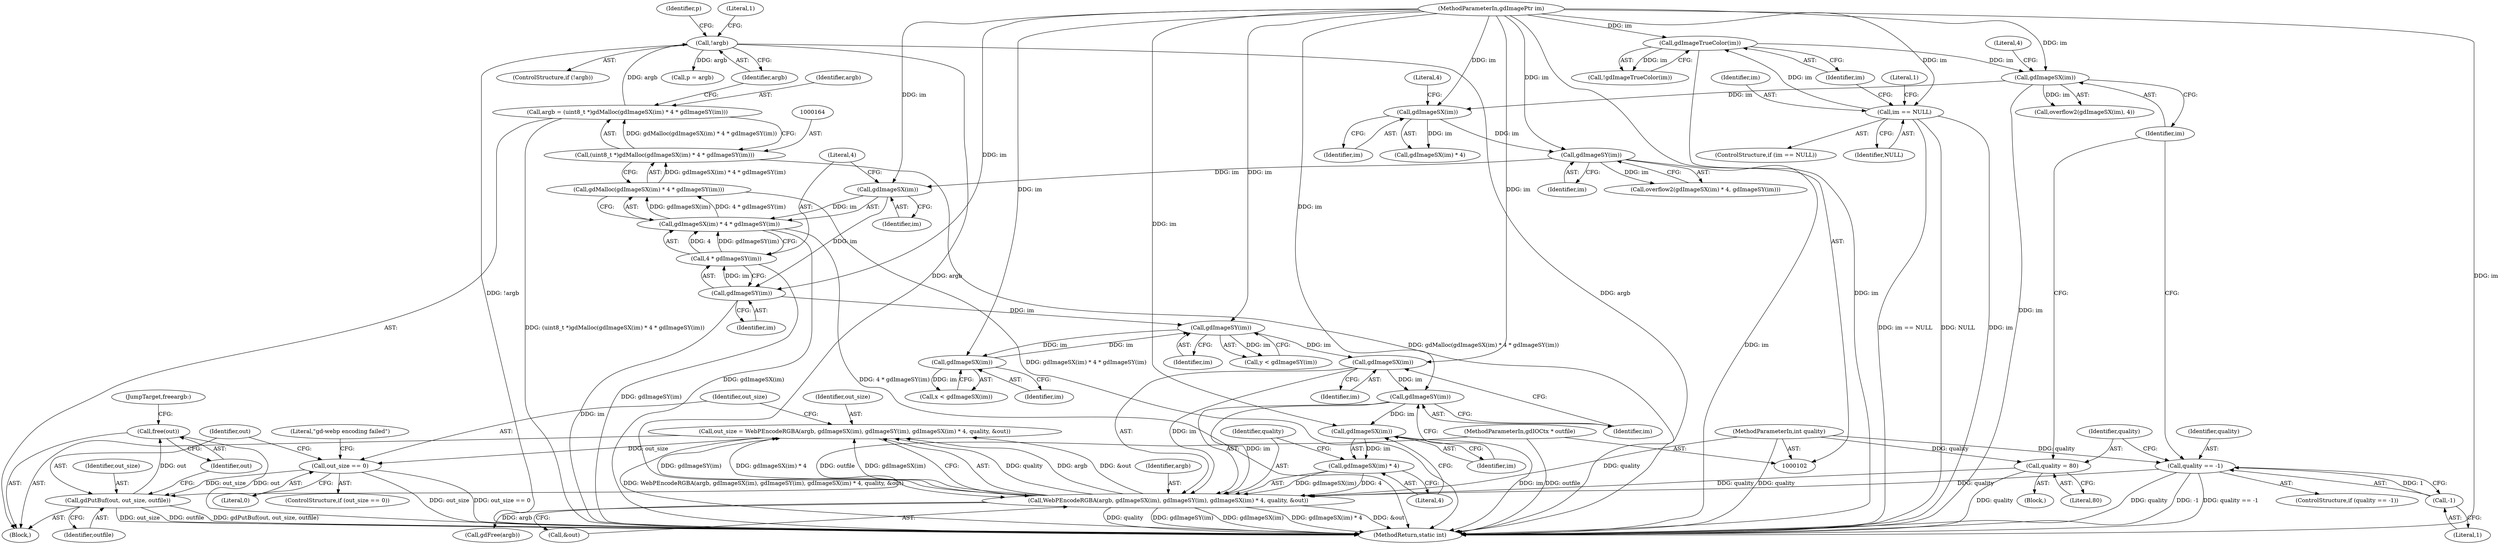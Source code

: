 digraph "0_libgd_a49feeae76d41959d85ee733925a4cf40bac61b2_0@API" {
"1000293" [label="(Call,free(out))"];
"1000289" [label="(Call,gdPutBuf(out, out_size, outfile))"];
"1000279" [label="(Call,out_size == 0)"];
"1000263" [label="(Call,out_size = WebPEncodeRGBA(argb, gdImageSX(im), gdImageSY(im), gdImageSX(im) * 4, quality, &out))"];
"1000265" [label="(Call,WebPEncodeRGBA(argb, gdImageSX(im), gdImageSY(im), gdImageSX(im) * 4, quality, &out))"];
"1000174" [label="(Call,!argb)"];
"1000161" [label="(Call,argb = (uint8_t *)gdMalloc(gdImageSX(im) * 4 * gdImageSY(im)))"];
"1000163" [label="(Call,(uint8_t *)gdMalloc(gdImageSX(im) * 4 * gdImageSY(im)))"];
"1000165" [label="(Call,gdMalloc(gdImageSX(im) * 4 * gdImageSY(im)))"];
"1000166" [label="(Call,gdImageSX(im) * 4 * gdImageSY(im))"];
"1000167" [label="(Call,gdImageSX(im))"];
"1000156" [label="(Call,gdImageSY(im))"];
"1000153" [label="(Call,gdImageSX(im))"];
"1000144" [label="(Call,gdImageSX(im))"];
"1000126" [label="(Call,gdImageTrueColor(im))"];
"1000118" [label="(Call,im == NULL)"];
"1000103" [label="(MethodParameterIn,gdImagePtr im)"];
"1000169" [label="(Call,4 * gdImageSY(im))"];
"1000171" [label="(Call,gdImageSY(im))"];
"1000267" [label="(Call,gdImageSX(im))"];
"1000188" [label="(Call,gdImageSY(im))"];
"1000199" [label="(Call,gdImageSX(im))"];
"1000271" [label="(Call,gdImageSX(im) * 4)"];
"1000272" [label="(Call,gdImageSX(im))"];
"1000269" [label="(Call,gdImageSY(im))"];
"1000139" [label="(Call,quality = 80)"];
"1000105" [label="(MethodParameterIn,int quality)"];
"1000134" [label="(Call,quality == -1)"];
"1000136" [label="(Call,-1)"];
"1000104" [label="(MethodParameterIn,gdIOCtx * outfile)"];
"1000135" [label="(Identifier,quality)"];
"1000263" [label="(Call,out_size = WebPEncodeRGBA(argb, gdImageSX(im), gdImageSY(im), gdImageSX(im) * 4, quality, &out))"];
"1000274" [label="(Literal,4)"];
"1000163" [label="(Call,(uint8_t *)gdMalloc(gdImageSX(im) * 4 * gdImageSY(im)))"];
"1000156" [label="(Call,gdImageSY(im))"];
"1000272" [label="(Call,gdImageSX(im))"];
"1000161" [label="(Call,argb = (uint8_t *)gdMalloc(gdImageSX(im) * 4 * gdImageSY(im)))"];
"1000280" [label="(Identifier,out_size)"];
"1000199" [label="(Call,gdImageSX(im))"];
"1000266" [label="(Identifier,argb)"];
"1000179" [label="(Call,p = argb)"];
"1000125" [label="(Call,!gdImageTrueColor(im))"];
"1000291" [label="(Identifier,out_size)"];
"1000165" [label="(Call,gdMalloc(gdImageSX(im) * 4 * gdImageSY(im)))"];
"1000292" [label="(Identifier,outfile)"];
"1000143" [label="(Call,overflow2(gdImageSX(im), 4))"];
"1000275" [label="(Identifier,quality)"];
"1000281" [label="(Literal,0)"];
"1000154" [label="(Identifier,im)"];
"1000134" [label="(Call,quality == -1)"];
"1000270" [label="(Identifier,im)"];
"1000278" [label="(ControlStructure,if (out_size == 0))"];
"1000172" [label="(Identifier,im)"];
"1000186" [label="(Call,y < gdImageSY(im))"];
"1000118" [label="(Call,im == NULL)"];
"1000123" [label="(Literal,1)"];
"1000293" [label="(Call,free(out))"];
"1000166" [label="(Call,gdImageSX(im) * 4 * gdImageSY(im))"];
"1000300" [label="(MethodReturn,static int)"];
"1000104" [label="(MethodParameterIn,gdIOCtx * outfile)"];
"1000294" [label="(Identifier,out)"];
"1000127" [label="(Identifier,im)"];
"1000170" [label="(Literal,4)"];
"1000140" [label="(Identifier,quality)"];
"1000167" [label="(Call,gdImageSX(im))"];
"1000290" [label="(Identifier,out)"];
"1000174" [label="(Call,!argb)"];
"1000141" [label="(Literal,80)"];
"1000284" [label="(Literal,\"gd-webp encoding failed\")"];
"1000151" [label="(Call,overflow2(gdImageSX(im) * 4, gdImageSY(im)))"];
"1000126" [label="(Call,gdImageTrueColor(im))"];
"1000139" [label="(Call,quality = 80)"];
"1000267" [label="(Call,gdImageSX(im))"];
"1000117" [label="(ControlStructure,if (im == NULL))"];
"1000268" [label="(Identifier,im)"];
"1000119" [label="(Identifier,im)"];
"1000157" [label="(Identifier,im)"];
"1000138" [label="(Block,)"];
"1000103" [label="(MethodParameterIn,gdImagePtr im)"];
"1000295" [label="(JumpTarget,freeargb:)"];
"1000279" [label="(Call,out_size == 0)"];
"1000169" [label="(Call,4 * gdImageSY(im))"];
"1000189" [label="(Identifier,im)"];
"1000136" [label="(Call,-1)"];
"1000296" [label="(Call,gdFree(argb))"];
"1000168" [label="(Identifier,im)"];
"1000188" [label="(Call,gdImageSY(im))"];
"1000200" [label="(Identifier,im)"];
"1000264" [label="(Identifier,out_size)"];
"1000153" [label="(Call,gdImageSX(im))"];
"1000180" [label="(Identifier,p)"];
"1000120" [label="(Identifier,NULL)"];
"1000144" [label="(Call,gdImageSX(im))"];
"1000137" [label="(Literal,1)"];
"1000197" [label="(Call,x < gdImageSX(im))"];
"1000269" [label="(Call,gdImageSY(im))"];
"1000273" [label="(Identifier,im)"];
"1000146" [label="(Literal,4)"];
"1000265" [label="(Call,WebPEncodeRGBA(argb, gdImageSX(im), gdImageSY(im), gdImageSX(im) * 4, quality, &out))"];
"1000175" [label="(Identifier,argb)"];
"1000162" [label="(Identifier,argb)"];
"1000155" [label="(Literal,4)"];
"1000271" [label="(Call,gdImageSX(im) * 4)"];
"1000133" [label="(ControlStructure,if (quality == -1))"];
"1000289" [label="(Call,gdPutBuf(out, out_size, outfile))"];
"1000178" [label="(Literal,1)"];
"1000173" [label="(ControlStructure,if (!argb))"];
"1000145" [label="(Identifier,im)"];
"1000105" [label="(MethodParameterIn,int quality)"];
"1000152" [label="(Call,gdImageSX(im) * 4)"];
"1000106" [label="(Block,)"];
"1000276" [label="(Call,&out)"];
"1000171" [label="(Call,gdImageSY(im))"];
"1000293" -> "1000106"  [label="AST: "];
"1000293" -> "1000294"  [label="CFG: "];
"1000294" -> "1000293"  [label="AST: "];
"1000295" -> "1000293"  [label="CFG: "];
"1000293" -> "1000300"  [label="DDG: out"];
"1000289" -> "1000293"  [label="DDG: out"];
"1000289" -> "1000106"  [label="AST: "];
"1000289" -> "1000292"  [label="CFG: "];
"1000290" -> "1000289"  [label="AST: "];
"1000291" -> "1000289"  [label="AST: "];
"1000292" -> "1000289"  [label="AST: "];
"1000294" -> "1000289"  [label="CFG: "];
"1000289" -> "1000300"  [label="DDG: out_size"];
"1000289" -> "1000300"  [label="DDG: outfile"];
"1000289" -> "1000300"  [label="DDG: gdPutBuf(out, out_size, outfile)"];
"1000279" -> "1000289"  [label="DDG: out_size"];
"1000104" -> "1000289"  [label="DDG: outfile"];
"1000279" -> "1000278"  [label="AST: "];
"1000279" -> "1000281"  [label="CFG: "];
"1000280" -> "1000279"  [label="AST: "];
"1000281" -> "1000279"  [label="AST: "];
"1000284" -> "1000279"  [label="CFG: "];
"1000290" -> "1000279"  [label="CFG: "];
"1000279" -> "1000300"  [label="DDG: out_size"];
"1000279" -> "1000300"  [label="DDG: out_size == 0"];
"1000263" -> "1000279"  [label="DDG: out_size"];
"1000263" -> "1000106"  [label="AST: "];
"1000263" -> "1000265"  [label="CFG: "];
"1000264" -> "1000263"  [label="AST: "];
"1000265" -> "1000263"  [label="AST: "];
"1000280" -> "1000263"  [label="CFG: "];
"1000263" -> "1000300"  [label="DDG: WebPEncodeRGBA(argb, gdImageSX(im), gdImageSY(im), gdImageSX(im) * 4, quality, &out)"];
"1000265" -> "1000263"  [label="DDG: quality"];
"1000265" -> "1000263"  [label="DDG: argb"];
"1000265" -> "1000263"  [label="DDG: &out"];
"1000265" -> "1000263"  [label="DDG: gdImageSY(im)"];
"1000265" -> "1000263"  [label="DDG: gdImageSX(im) * 4"];
"1000265" -> "1000263"  [label="DDG: gdImageSX(im)"];
"1000265" -> "1000276"  [label="CFG: "];
"1000266" -> "1000265"  [label="AST: "];
"1000267" -> "1000265"  [label="AST: "];
"1000269" -> "1000265"  [label="AST: "];
"1000271" -> "1000265"  [label="AST: "];
"1000275" -> "1000265"  [label="AST: "];
"1000276" -> "1000265"  [label="AST: "];
"1000265" -> "1000300"  [label="DDG: &out"];
"1000265" -> "1000300"  [label="DDG: quality"];
"1000265" -> "1000300"  [label="DDG: gdImageSY(im)"];
"1000265" -> "1000300"  [label="DDG: gdImageSX(im)"];
"1000265" -> "1000300"  [label="DDG: gdImageSX(im) * 4"];
"1000174" -> "1000265"  [label="DDG: argb"];
"1000267" -> "1000265"  [label="DDG: im"];
"1000271" -> "1000265"  [label="DDG: gdImageSX(im)"];
"1000271" -> "1000265"  [label="DDG: 4"];
"1000269" -> "1000265"  [label="DDG: im"];
"1000139" -> "1000265"  [label="DDG: quality"];
"1000134" -> "1000265"  [label="DDG: quality"];
"1000105" -> "1000265"  [label="DDG: quality"];
"1000265" -> "1000296"  [label="DDG: argb"];
"1000174" -> "1000173"  [label="AST: "];
"1000174" -> "1000175"  [label="CFG: "];
"1000175" -> "1000174"  [label="AST: "];
"1000178" -> "1000174"  [label="CFG: "];
"1000180" -> "1000174"  [label="CFG: "];
"1000174" -> "1000300"  [label="DDG: !argb"];
"1000174" -> "1000300"  [label="DDG: argb"];
"1000161" -> "1000174"  [label="DDG: argb"];
"1000174" -> "1000179"  [label="DDG: argb"];
"1000161" -> "1000106"  [label="AST: "];
"1000161" -> "1000163"  [label="CFG: "];
"1000162" -> "1000161"  [label="AST: "];
"1000163" -> "1000161"  [label="AST: "];
"1000175" -> "1000161"  [label="CFG: "];
"1000161" -> "1000300"  [label="DDG: (uint8_t *)gdMalloc(gdImageSX(im) * 4 * gdImageSY(im))"];
"1000163" -> "1000161"  [label="DDG: gdMalloc(gdImageSX(im) * 4 * gdImageSY(im))"];
"1000163" -> "1000165"  [label="CFG: "];
"1000164" -> "1000163"  [label="AST: "];
"1000165" -> "1000163"  [label="AST: "];
"1000163" -> "1000300"  [label="DDG: gdMalloc(gdImageSX(im) * 4 * gdImageSY(im))"];
"1000165" -> "1000163"  [label="DDG: gdImageSX(im) * 4 * gdImageSY(im)"];
"1000165" -> "1000166"  [label="CFG: "];
"1000166" -> "1000165"  [label="AST: "];
"1000165" -> "1000300"  [label="DDG: gdImageSX(im) * 4 * gdImageSY(im)"];
"1000166" -> "1000165"  [label="DDG: gdImageSX(im)"];
"1000166" -> "1000165"  [label="DDG: 4 * gdImageSY(im)"];
"1000166" -> "1000169"  [label="CFG: "];
"1000167" -> "1000166"  [label="AST: "];
"1000169" -> "1000166"  [label="AST: "];
"1000166" -> "1000300"  [label="DDG: 4 * gdImageSY(im)"];
"1000166" -> "1000300"  [label="DDG: gdImageSX(im)"];
"1000167" -> "1000166"  [label="DDG: im"];
"1000169" -> "1000166"  [label="DDG: 4"];
"1000169" -> "1000166"  [label="DDG: gdImageSY(im)"];
"1000167" -> "1000168"  [label="CFG: "];
"1000168" -> "1000167"  [label="AST: "];
"1000170" -> "1000167"  [label="CFG: "];
"1000156" -> "1000167"  [label="DDG: im"];
"1000103" -> "1000167"  [label="DDG: im"];
"1000167" -> "1000171"  [label="DDG: im"];
"1000156" -> "1000151"  [label="AST: "];
"1000156" -> "1000157"  [label="CFG: "];
"1000157" -> "1000156"  [label="AST: "];
"1000151" -> "1000156"  [label="CFG: "];
"1000156" -> "1000300"  [label="DDG: im"];
"1000156" -> "1000151"  [label="DDG: im"];
"1000153" -> "1000156"  [label="DDG: im"];
"1000103" -> "1000156"  [label="DDG: im"];
"1000153" -> "1000152"  [label="AST: "];
"1000153" -> "1000154"  [label="CFG: "];
"1000154" -> "1000153"  [label="AST: "];
"1000155" -> "1000153"  [label="CFG: "];
"1000153" -> "1000152"  [label="DDG: im"];
"1000144" -> "1000153"  [label="DDG: im"];
"1000103" -> "1000153"  [label="DDG: im"];
"1000144" -> "1000143"  [label="AST: "];
"1000144" -> "1000145"  [label="CFG: "];
"1000145" -> "1000144"  [label="AST: "];
"1000146" -> "1000144"  [label="CFG: "];
"1000144" -> "1000300"  [label="DDG: im"];
"1000144" -> "1000143"  [label="DDG: im"];
"1000126" -> "1000144"  [label="DDG: im"];
"1000103" -> "1000144"  [label="DDG: im"];
"1000126" -> "1000125"  [label="AST: "];
"1000126" -> "1000127"  [label="CFG: "];
"1000127" -> "1000126"  [label="AST: "];
"1000125" -> "1000126"  [label="CFG: "];
"1000126" -> "1000300"  [label="DDG: im"];
"1000126" -> "1000125"  [label="DDG: im"];
"1000118" -> "1000126"  [label="DDG: im"];
"1000103" -> "1000126"  [label="DDG: im"];
"1000118" -> "1000117"  [label="AST: "];
"1000118" -> "1000120"  [label="CFG: "];
"1000119" -> "1000118"  [label="AST: "];
"1000120" -> "1000118"  [label="AST: "];
"1000123" -> "1000118"  [label="CFG: "];
"1000127" -> "1000118"  [label="CFG: "];
"1000118" -> "1000300"  [label="DDG: im == NULL"];
"1000118" -> "1000300"  [label="DDG: NULL"];
"1000118" -> "1000300"  [label="DDG: im"];
"1000103" -> "1000118"  [label="DDG: im"];
"1000103" -> "1000102"  [label="AST: "];
"1000103" -> "1000300"  [label="DDG: im"];
"1000103" -> "1000171"  [label="DDG: im"];
"1000103" -> "1000188"  [label="DDG: im"];
"1000103" -> "1000199"  [label="DDG: im"];
"1000103" -> "1000267"  [label="DDG: im"];
"1000103" -> "1000269"  [label="DDG: im"];
"1000103" -> "1000272"  [label="DDG: im"];
"1000169" -> "1000171"  [label="CFG: "];
"1000170" -> "1000169"  [label="AST: "];
"1000171" -> "1000169"  [label="AST: "];
"1000169" -> "1000300"  [label="DDG: gdImageSY(im)"];
"1000171" -> "1000169"  [label="DDG: im"];
"1000171" -> "1000172"  [label="CFG: "];
"1000172" -> "1000171"  [label="AST: "];
"1000171" -> "1000300"  [label="DDG: im"];
"1000171" -> "1000188"  [label="DDG: im"];
"1000267" -> "1000268"  [label="CFG: "];
"1000268" -> "1000267"  [label="AST: "];
"1000270" -> "1000267"  [label="CFG: "];
"1000188" -> "1000267"  [label="DDG: im"];
"1000267" -> "1000269"  [label="DDG: im"];
"1000188" -> "1000186"  [label="AST: "];
"1000188" -> "1000189"  [label="CFG: "];
"1000189" -> "1000188"  [label="AST: "];
"1000186" -> "1000188"  [label="CFG: "];
"1000188" -> "1000186"  [label="DDG: im"];
"1000199" -> "1000188"  [label="DDG: im"];
"1000188" -> "1000199"  [label="DDG: im"];
"1000199" -> "1000197"  [label="AST: "];
"1000199" -> "1000200"  [label="CFG: "];
"1000200" -> "1000199"  [label="AST: "];
"1000197" -> "1000199"  [label="CFG: "];
"1000199" -> "1000197"  [label="DDG: im"];
"1000271" -> "1000274"  [label="CFG: "];
"1000272" -> "1000271"  [label="AST: "];
"1000274" -> "1000271"  [label="AST: "];
"1000275" -> "1000271"  [label="CFG: "];
"1000272" -> "1000271"  [label="DDG: im"];
"1000272" -> "1000273"  [label="CFG: "];
"1000273" -> "1000272"  [label="AST: "];
"1000274" -> "1000272"  [label="CFG: "];
"1000272" -> "1000300"  [label="DDG: im"];
"1000269" -> "1000272"  [label="DDG: im"];
"1000269" -> "1000270"  [label="CFG: "];
"1000270" -> "1000269"  [label="AST: "];
"1000273" -> "1000269"  [label="CFG: "];
"1000139" -> "1000138"  [label="AST: "];
"1000139" -> "1000141"  [label="CFG: "];
"1000140" -> "1000139"  [label="AST: "];
"1000141" -> "1000139"  [label="AST: "];
"1000145" -> "1000139"  [label="CFG: "];
"1000139" -> "1000300"  [label="DDG: quality"];
"1000105" -> "1000139"  [label="DDG: quality"];
"1000105" -> "1000102"  [label="AST: "];
"1000105" -> "1000300"  [label="DDG: quality"];
"1000105" -> "1000134"  [label="DDG: quality"];
"1000134" -> "1000133"  [label="AST: "];
"1000134" -> "1000136"  [label="CFG: "];
"1000135" -> "1000134"  [label="AST: "];
"1000136" -> "1000134"  [label="AST: "];
"1000140" -> "1000134"  [label="CFG: "];
"1000145" -> "1000134"  [label="CFG: "];
"1000134" -> "1000300"  [label="DDG: quality == -1"];
"1000134" -> "1000300"  [label="DDG: quality"];
"1000134" -> "1000300"  [label="DDG: -1"];
"1000136" -> "1000134"  [label="DDG: 1"];
"1000136" -> "1000137"  [label="CFG: "];
"1000137" -> "1000136"  [label="AST: "];
"1000104" -> "1000102"  [label="AST: "];
"1000104" -> "1000300"  [label="DDG: outfile"];
}
